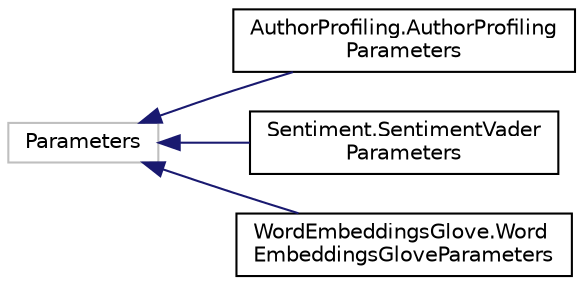 digraph "Graphical Class Hierarchy"
{
  edge [fontname="Helvetica",fontsize="10",labelfontname="Helvetica",labelfontsize="10"];
  node [fontname="Helvetica",fontsize="10",shape=record];
  rankdir="LR";
  Node7 [label="Parameters",height=0.2,width=0.4,color="grey75", fillcolor="white", style="filled"];
  Node7 -> Node0 [dir="back",color="midnightblue",fontsize="10",style="solid",fontname="Helvetica"];
  Node0 [label="AuthorProfiling.AuthorProfiling\lParameters",height=0.2,width=0.4,color="black", fillcolor="white", style="filled",URL="$class_author_profiling_1_1_author_profiling_parameters.html"];
  Node7 -> Node9 [dir="back",color="midnightblue",fontsize="10",style="solid",fontname="Helvetica"];
  Node9 [label="Sentiment.SentimentVader\lParameters",height=0.2,width=0.4,color="black", fillcolor="white", style="filled",URL="$class_sentiment_1_1_sentiment_vader_parameters.html"];
  Node7 -> Node10 [dir="back",color="midnightblue",fontsize="10",style="solid",fontname="Helvetica"];
  Node10 [label="WordEmbeddingsGlove.Word\lEmbeddingsGloveParameters",height=0.2,width=0.4,color="black", fillcolor="white", style="filled",URL="$class_word_embeddings_glove_1_1_word_embeddings_glove_parameters.html"];
}
